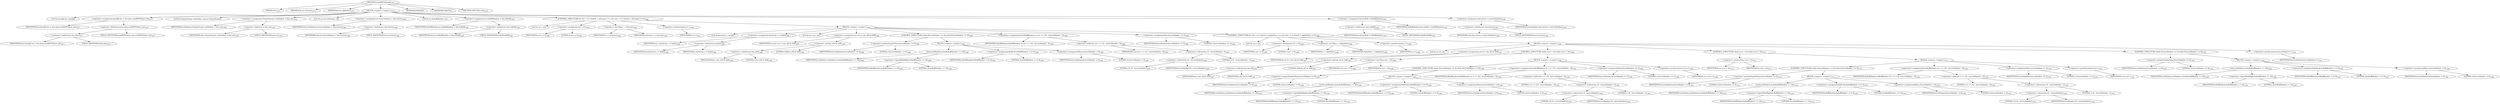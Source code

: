 digraph "sendMTFValues6" {  
"3530" [label = <(METHOD,sendMTFValues6)<SUB>1275</SUB>> ]
"170" [label = <(PARAM,this)<SUB>1275</SUB>> ]
"3531" [label = <(PARAM,final int nGroups)<SUB>1275</SUB>> ]
"3532" [label = <(PARAM,final int alphaSize)<SUB>1275</SUB>> ]
"3533" [label = <(BLOCK,&lt;empty&gt;,&lt;empty&gt;)<SUB>1276</SUB>> ]
"3534" [label = <(LOCAL,byte[][] len: byte[][])> ]
"3535" [label = <(&lt;operator&gt;.assignment,byte[][] len = this.data.sendMTFValues_len)<SUB>1277</SUB>> ]
"3536" [label = <(IDENTIFIER,len,byte[][] len = this.data.sendMTFValues_len)<SUB>1277</SUB>> ]
"3537" [label = <(&lt;operator&gt;.fieldAccess,this.data.sendMTFValues_len)<SUB>1277</SUB>> ]
"3538" [label = <(&lt;operator&gt;.fieldAccess,this.data)<SUB>1277</SUB>> ]
"169" [label = <(IDENTIFIER,this,byte[][] len = this.data.sendMTFValues_len)<SUB>1277</SUB>> ]
"3539" [label = <(FIELD_IDENTIFIER,data,data)<SUB>1277</SUB>> ]
"3540" [label = <(FIELD_IDENTIFIER,sendMTFValues_len,sendMTFValues_len)<SUB>1277</SUB>> ]
"3541" [label = <(LOCAL,OutputStream outShadow: java.io.OutputStream)> ]
"3542" [label = <(&lt;operator&gt;.assignment,OutputStream outShadow = this.out)<SUB>1278</SUB>> ]
"3543" [label = <(IDENTIFIER,outShadow,OutputStream outShadow = this.out)<SUB>1278</SUB>> ]
"3544" [label = <(&lt;operator&gt;.fieldAccess,this.out)<SUB>1278</SUB>> ]
"171" [label = <(IDENTIFIER,this,OutputStream outShadow = this.out)<SUB>1278</SUB>> ]
"3545" [label = <(FIELD_IDENTIFIER,out,out)<SUB>1278</SUB>> ]
"3546" [label = <(LOCAL,int bsLiveShadow: int)> ]
"3547" [label = <(&lt;operator&gt;.assignment,int bsLiveShadow = this.bsLive)<SUB>1280</SUB>> ]
"3548" [label = <(IDENTIFIER,bsLiveShadow,int bsLiveShadow = this.bsLive)<SUB>1280</SUB>> ]
"3549" [label = <(&lt;operator&gt;.fieldAccess,this.bsLive)<SUB>1280</SUB>> ]
"172" [label = <(IDENTIFIER,this,int bsLiveShadow = this.bsLive)<SUB>1280</SUB>> ]
"3550" [label = <(FIELD_IDENTIFIER,bsLive,bsLive)<SUB>1280</SUB>> ]
"3551" [label = <(LOCAL,int bsBuffShadow: int)> ]
"3552" [label = <(&lt;operator&gt;.assignment,int bsBuffShadow = this.bsBuff)<SUB>1281</SUB>> ]
"3553" [label = <(IDENTIFIER,bsBuffShadow,int bsBuffShadow = this.bsBuff)<SUB>1281</SUB>> ]
"3554" [label = <(&lt;operator&gt;.fieldAccess,this.bsBuff)<SUB>1281</SUB>> ]
"173" [label = <(IDENTIFIER,this,int bsBuffShadow = this.bsBuff)<SUB>1281</SUB>> ]
"3555" [label = <(FIELD_IDENTIFIER,bsBuff,bsBuff)<SUB>1281</SUB>> ]
"3556" [label = <(CONTROL_STRUCTURE,for (int t = 0; Some(t &lt; nGroups); t++),for (int t = 0; Some(t &lt; nGroups); t++))<SUB>1283</SUB>> ]
"3557" [label = <(LOCAL,int t: int)> ]
"3558" [label = <(&lt;operator&gt;.assignment,int t = 0)<SUB>1283</SUB>> ]
"3559" [label = <(IDENTIFIER,t,int t = 0)<SUB>1283</SUB>> ]
"3560" [label = <(LITERAL,0,int t = 0)<SUB>1283</SUB>> ]
"3561" [label = <(&lt;operator&gt;.lessThan,t &lt; nGroups)<SUB>1283</SUB>> ]
"3562" [label = <(IDENTIFIER,t,t &lt; nGroups)<SUB>1283</SUB>> ]
"3563" [label = <(IDENTIFIER,nGroups,t &lt; nGroups)<SUB>1283</SUB>> ]
"3564" [label = <(&lt;operator&gt;.postIncrement,t++)<SUB>1283</SUB>> ]
"3565" [label = <(IDENTIFIER,t,t++)<SUB>1283</SUB>> ]
"3566" [label = <(BLOCK,&lt;empty&gt;,&lt;empty&gt;)<SUB>1283</SUB>> ]
"3567" [label = <(LOCAL,byte[] len_t: byte[])> ]
"3568" [label = <(&lt;operator&gt;.assignment,byte[] len_t = len[t])<SUB>1284</SUB>> ]
"3569" [label = <(IDENTIFIER,len_t,byte[] len_t = len[t])<SUB>1284</SUB>> ]
"3570" [label = <(&lt;operator&gt;.indexAccess,len[t])<SUB>1284</SUB>> ]
"3571" [label = <(IDENTIFIER,len,byte[] len_t = len[t])<SUB>1284</SUB>> ]
"3572" [label = <(IDENTIFIER,t,byte[] len_t = len[t])<SUB>1284</SUB>> ]
"3573" [label = <(LOCAL,int curr: int)> ]
"3574" [label = <(&lt;operator&gt;.assignment,int curr = len_t[0] &amp; 0xff)<SUB>1285</SUB>> ]
"3575" [label = <(IDENTIFIER,curr,int curr = len_t[0] &amp; 0xff)<SUB>1285</SUB>> ]
"3576" [label = <(&lt;operator&gt;.and,len_t[0] &amp; 0xff)<SUB>1285</SUB>> ]
"3577" [label = <(&lt;operator&gt;.indexAccess,len_t[0])<SUB>1285</SUB>> ]
"3578" [label = <(IDENTIFIER,len_t,len_t[0] &amp; 0xff)<SUB>1285</SUB>> ]
"3579" [label = <(LITERAL,0,len_t[0] &amp; 0xff)<SUB>1285</SUB>> ]
"3580" [label = <(LITERAL,0xff,len_t[0] &amp; 0xff)<SUB>1285</SUB>> ]
"3581" [label = <(CONTROL_STRUCTURE,while (bsLiveShadow &gt;= 8),while (bsLiveShadow &gt;= 8))<SUB>1288</SUB>> ]
"3582" [label = <(&lt;operator&gt;.greaterEqualsThan,bsLiveShadow &gt;= 8)<SUB>1288</SUB>> ]
"3583" [label = <(IDENTIFIER,bsLiveShadow,bsLiveShadow &gt;= 8)<SUB>1288</SUB>> ]
"3584" [label = <(LITERAL,8,bsLiveShadow &gt;= 8)<SUB>1288</SUB>> ]
"3585" [label = <(BLOCK,&lt;empty&gt;,&lt;empty&gt;)<SUB>1288</SUB>> ]
"3586" [label = <(write,outShadow.write(bsBuffShadow &gt;&gt; 24))<SUB>1289</SUB>> ]
"3587" [label = <(IDENTIFIER,outShadow,outShadow.write(bsBuffShadow &gt;&gt; 24))<SUB>1289</SUB>> ]
"3588" [label = <(&lt;operator&gt;.logicalShiftRight,bsBuffShadow &gt;&gt; 24)<SUB>1289</SUB>> ]
"3589" [label = <(IDENTIFIER,bsBuffShadow,bsBuffShadow &gt;&gt; 24)<SUB>1289</SUB>> ]
"3590" [label = <(LITERAL,24,bsBuffShadow &gt;&gt; 24)<SUB>1289</SUB>> ]
"3591" [label = <(&lt;operators&gt;.assignmentShiftLeft,bsBuffShadow &lt;&lt;= 8)<SUB>1290</SUB>> ]
"3592" [label = <(IDENTIFIER,bsBuffShadow,bsBuffShadow &lt;&lt;= 8)<SUB>1290</SUB>> ]
"3593" [label = <(LITERAL,8,bsBuffShadow &lt;&lt;= 8)<SUB>1290</SUB>> ]
"3594" [label = <(&lt;operator&gt;.assignmentMinus,bsLiveShadow -= 8)<SUB>1291</SUB>> ]
"3595" [label = <(IDENTIFIER,bsLiveShadow,bsLiveShadow -= 8)<SUB>1291</SUB>> ]
"3596" [label = <(LITERAL,8,bsLiveShadow -= 8)<SUB>1291</SUB>> ]
"3597" [label = <(&lt;operators&gt;.assignmentOr,bsBuffShadow |= curr &lt;&lt; (32 - bsLiveShadow - 5))<SUB>1293</SUB>> ]
"3598" [label = <(IDENTIFIER,bsBuffShadow,bsBuffShadow |= curr &lt;&lt; (32 - bsLiveShadow - 5))<SUB>1293</SUB>> ]
"3599" [label = <(&lt;operator&gt;.shiftLeft,curr &lt;&lt; (32 - bsLiveShadow - 5))<SUB>1293</SUB>> ]
"3600" [label = <(IDENTIFIER,curr,curr &lt;&lt; (32 - bsLiveShadow - 5))<SUB>1293</SUB>> ]
"3601" [label = <(&lt;operator&gt;.subtraction,32 - bsLiveShadow - 5)<SUB>1293</SUB>> ]
"3602" [label = <(&lt;operator&gt;.subtraction,32 - bsLiveShadow)<SUB>1293</SUB>> ]
"3603" [label = <(LITERAL,32,32 - bsLiveShadow)<SUB>1293</SUB>> ]
"3604" [label = <(IDENTIFIER,bsLiveShadow,32 - bsLiveShadow)<SUB>1293</SUB>> ]
"3605" [label = <(LITERAL,5,32 - bsLiveShadow - 5)<SUB>1293</SUB>> ]
"3606" [label = <(&lt;operator&gt;.assignmentPlus,bsLiveShadow += 5)<SUB>1294</SUB>> ]
"3607" [label = <(IDENTIFIER,bsLiveShadow,bsLiveShadow += 5)<SUB>1294</SUB>> ]
"3608" [label = <(LITERAL,5,bsLiveShadow += 5)<SUB>1294</SUB>> ]
"3609" [label = <(CONTROL_STRUCTURE,for (int i = 0; Some(i &lt; alphaSize); i++),for (int i = 0; Some(i &lt; alphaSize); i++))<SUB>1296</SUB>> ]
"3610" [label = <(LOCAL,int i: int)> ]
"3611" [label = <(&lt;operator&gt;.assignment,int i = 0)<SUB>1296</SUB>> ]
"3612" [label = <(IDENTIFIER,i,int i = 0)<SUB>1296</SUB>> ]
"3613" [label = <(LITERAL,0,int i = 0)<SUB>1296</SUB>> ]
"3614" [label = <(&lt;operator&gt;.lessThan,i &lt; alphaSize)<SUB>1296</SUB>> ]
"3615" [label = <(IDENTIFIER,i,i &lt; alphaSize)<SUB>1296</SUB>> ]
"3616" [label = <(IDENTIFIER,alphaSize,i &lt; alphaSize)<SUB>1296</SUB>> ]
"3617" [label = <(&lt;operator&gt;.postIncrement,i++)<SUB>1296</SUB>> ]
"3618" [label = <(IDENTIFIER,i,i++)<SUB>1296</SUB>> ]
"3619" [label = <(BLOCK,&lt;empty&gt;,&lt;empty&gt;)<SUB>1296</SUB>> ]
"3620" [label = <(LOCAL,int lti: int)> ]
"3621" [label = <(&lt;operator&gt;.assignment,int lti = len_t[i] &amp; 0xff)<SUB>1297</SUB>> ]
"3622" [label = <(IDENTIFIER,lti,int lti = len_t[i] &amp; 0xff)<SUB>1297</SUB>> ]
"3623" [label = <(&lt;operator&gt;.and,len_t[i] &amp; 0xff)<SUB>1297</SUB>> ]
"3624" [label = <(&lt;operator&gt;.indexAccess,len_t[i])<SUB>1297</SUB>> ]
"3625" [label = <(IDENTIFIER,len_t,len_t[i] &amp; 0xff)<SUB>1297</SUB>> ]
"3626" [label = <(IDENTIFIER,i,len_t[i] &amp; 0xff)<SUB>1297</SUB>> ]
"3627" [label = <(LITERAL,0xff,len_t[i] &amp; 0xff)<SUB>1297</SUB>> ]
"3628" [label = <(CONTROL_STRUCTURE,while (curr &lt; lti),while (curr &lt; lti))<SUB>1298</SUB>> ]
"3629" [label = <(&lt;operator&gt;.lessThan,curr &lt; lti)<SUB>1298</SUB>> ]
"3630" [label = <(IDENTIFIER,curr,curr &lt; lti)<SUB>1298</SUB>> ]
"3631" [label = <(IDENTIFIER,lti,curr &lt; lti)<SUB>1298</SUB>> ]
"3632" [label = <(BLOCK,&lt;empty&gt;,&lt;empty&gt;)<SUB>1298</SUB>> ]
"3633" [label = <(CONTROL_STRUCTURE,while (bsLiveShadow &gt;= 8),while (bsLiveShadow &gt;= 8))<SUB>1300</SUB>> ]
"3634" [label = <(&lt;operator&gt;.greaterEqualsThan,bsLiveShadow &gt;= 8)<SUB>1300</SUB>> ]
"3635" [label = <(IDENTIFIER,bsLiveShadow,bsLiveShadow &gt;= 8)<SUB>1300</SUB>> ]
"3636" [label = <(LITERAL,8,bsLiveShadow &gt;= 8)<SUB>1300</SUB>> ]
"3637" [label = <(BLOCK,&lt;empty&gt;,&lt;empty&gt;)<SUB>1300</SUB>> ]
"3638" [label = <(write,outShadow.write(bsBuffShadow &gt;&gt; 24))<SUB>1301</SUB>> ]
"3639" [label = <(IDENTIFIER,outShadow,outShadow.write(bsBuffShadow &gt;&gt; 24))<SUB>1301</SUB>> ]
"3640" [label = <(&lt;operator&gt;.logicalShiftRight,bsBuffShadow &gt;&gt; 24)<SUB>1301</SUB>> ]
"3641" [label = <(IDENTIFIER,bsBuffShadow,bsBuffShadow &gt;&gt; 24)<SUB>1301</SUB>> ]
"3642" [label = <(LITERAL,24,bsBuffShadow &gt;&gt; 24)<SUB>1301</SUB>> ]
"3643" [label = <(&lt;operators&gt;.assignmentShiftLeft,bsBuffShadow &lt;&lt;= 8)<SUB>1302</SUB>> ]
"3644" [label = <(IDENTIFIER,bsBuffShadow,bsBuffShadow &lt;&lt;= 8)<SUB>1302</SUB>> ]
"3645" [label = <(LITERAL,8,bsBuffShadow &lt;&lt;= 8)<SUB>1302</SUB>> ]
"3646" [label = <(&lt;operator&gt;.assignmentMinus,bsLiveShadow -= 8)<SUB>1303</SUB>> ]
"3647" [label = <(IDENTIFIER,bsLiveShadow,bsLiveShadow -= 8)<SUB>1303</SUB>> ]
"3648" [label = <(LITERAL,8,bsLiveShadow -= 8)<SUB>1303</SUB>> ]
"3649" [label = <(&lt;operators&gt;.assignmentOr,bsBuffShadow |= 2 &lt;&lt; (32 - bsLiveShadow - 2))<SUB>1305</SUB>> ]
"3650" [label = <(IDENTIFIER,bsBuffShadow,bsBuffShadow |= 2 &lt;&lt; (32 - bsLiveShadow - 2))<SUB>1305</SUB>> ]
"3651" [label = <(&lt;operator&gt;.shiftLeft,2 &lt;&lt; (32 - bsLiveShadow - 2))<SUB>1305</SUB>> ]
"3652" [label = <(LITERAL,2,2 &lt;&lt; (32 - bsLiveShadow - 2))<SUB>1305</SUB>> ]
"3653" [label = <(&lt;operator&gt;.subtraction,32 - bsLiveShadow - 2)<SUB>1305</SUB>> ]
"3654" [label = <(&lt;operator&gt;.subtraction,32 - bsLiveShadow)<SUB>1305</SUB>> ]
"3655" [label = <(LITERAL,32,32 - bsLiveShadow)<SUB>1305</SUB>> ]
"3656" [label = <(IDENTIFIER,bsLiveShadow,32 - bsLiveShadow)<SUB>1305</SUB>> ]
"3657" [label = <(LITERAL,2,32 - bsLiveShadow - 2)<SUB>1305</SUB>> ]
"3658" [label = <(&lt;operator&gt;.assignmentPlus,bsLiveShadow += 2)<SUB>1306</SUB>> ]
"3659" [label = <(IDENTIFIER,bsLiveShadow,bsLiveShadow += 2)<SUB>1306</SUB>> ]
"3660" [label = <(LITERAL,2,bsLiveShadow += 2)<SUB>1306</SUB>> ]
"3661" [label = <(&lt;operator&gt;.postIncrement,curr++)<SUB>1308</SUB>> ]
"3662" [label = <(IDENTIFIER,curr,curr++)<SUB>1308</SUB>> ]
"3663" [label = <(CONTROL_STRUCTURE,while (curr &gt; lti),while (curr &gt; lti))<SUB>1311</SUB>> ]
"3664" [label = <(&lt;operator&gt;.greaterThan,curr &gt; lti)<SUB>1311</SUB>> ]
"3665" [label = <(IDENTIFIER,curr,curr &gt; lti)<SUB>1311</SUB>> ]
"3666" [label = <(IDENTIFIER,lti,curr &gt; lti)<SUB>1311</SUB>> ]
"3667" [label = <(BLOCK,&lt;empty&gt;,&lt;empty&gt;)<SUB>1311</SUB>> ]
"3668" [label = <(CONTROL_STRUCTURE,while (bsLiveShadow &gt;= 8),while (bsLiveShadow &gt;= 8))<SUB>1313</SUB>> ]
"3669" [label = <(&lt;operator&gt;.greaterEqualsThan,bsLiveShadow &gt;= 8)<SUB>1313</SUB>> ]
"3670" [label = <(IDENTIFIER,bsLiveShadow,bsLiveShadow &gt;= 8)<SUB>1313</SUB>> ]
"3671" [label = <(LITERAL,8,bsLiveShadow &gt;= 8)<SUB>1313</SUB>> ]
"3672" [label = <(BLOCK,&lt;empty&gt;,&lt;empty&gt;)<SUB>1313</SUB>> ]
"3673" [label = <(write,outShadow.write(bsBuffShadow &gt;&gt; 24))<SUB>1314</SUB>> ]
"3674" [label = <(IDENTIFIER,outShadow,outShadow.write(bsBuffShadow &gt;&gt; 24))<SUB>1314</SUB>> ]
"3675" [label = <(&lt;operator&gt;.logicalShiftRight,bsBuffShadow &gt;&gt; 24)<SUB>1314</SUB>> ]
"3676" [label = <(IDENTIFIER,bsBuffShadow,bsBuffShadow &gt;&gt; 24)<SUB>1314</SUB>> ]
"3677" [label = <(LITERAL,24,bsBuffShadow &gt;&gt; 24)<SUB>1314</SUB>> ]
"3678" [label = <(&lt;operators&gt;.assignmentShiftLeft,bsBuffShadow &lt;&lt;= 8)<SUB>1315</SUB>> ]
"3679" [label = <(IDENTIFIER,bsBuffShadow,bsBuffShadow &lt;&lt;= 8)<SUB>1315</SUB>> ]
"3680" [label = <(LITERAL,8,bsBuffShadow &lt;&lt;= 8)<SUB>1315</SUB>> ]
"3681" [label = <(&lt;operator&gt;.assignmentMinus,bsLiveShadow -= 8)<SUB>1316</SUB>> ]
"3682" [label = <(IDENTIFIER,bsLiveShadow,bsLiveShadow -= 8)<SUB>1316</SUB>> ]
"3683" [label = <(LITERAL,8,bsLiveShadow -= 8)<SUB>1316</SUB>> ]
"3684" [label = <(&lt;operators&gt;.assignmentOr,bsBuffShadow |= 3 &lt;&lt; (32 - bsLiveShadow - 2))<SUB>1318</SUB>> ]
"3685" [label = <(IDENTIFIER,bsBuffShadow,bsBuffShadow |= 3 &lt;&lt; (32 - bsLiveShadow - 2))<SUB>1318</SUB>> ]
"3686" [label = <(&lt;operator&gt;.shiftLeft,3 &lt;&lt; (32 - bsLiveShadow - 2))<SUB>1318</SUB>> ]
"3687" [label = <(LITERAL,3,3 &lt;&lt; (32 - bsLiveShadow - 2))<SUB>1318</SUB>> ]
"3688" [label = <(&lt;operator&gt;.subtraction,32 - bsLiveShadow - 2)<SUB>1318</SUB>> ]
"3689" [label = <(&lt;operator&gt;.subtraction,32 - bsLiveShadow)<SUB>1318</SUB>> ]
"3690" [label = <(LITERAL,32,32 - bsLiveShadow)<SUB>1318</SUB>> ]
"3691" [label = <(IDENTIFIER,bsLiveShadow,32 - bsLiveShadow)<SUB>1318</SUB>> ]
"3692" [label = <(LITERAL,2,32 - bsLiveShadow - 2)<SUB>1318</SUB>> ]
"3693" [label = <(&lt;operator&gt;.assignmentPlus,bsLiveShadow += 2)<SUB>1319</SUB>> ]
"3694" [label = <(IDENTIFIER,bsLiveShadow,bsLiveShadow += 2)<SUB>1319</SUB>> ]
"3695" [label = <(LITERAL,2,bsLiveShadow += 2)<SUB>1319</SUB>> ]
"3696" [label = <(&lt;operator&gt;.postDecrement,curr--)<SUB>1321</SUB>> ]
"3697" [label = <(IDENTIFIER,curr,curr--)<SUB>1321</SUB>> ]
"3698" [label = <(CONTROL_STRUCTURE,while (bsLiveShadow &gt;= 8),while (bsLiveShadow &gt;= 8))<SUB>1325</SUB>> ]
"3699" [label = <(&lt;operator&gt;.greaterEqualsThan,bsLiveShadow &gt;= 8)<SUB>1325</SUB>> ]
"3700" [label = <(IDENTIFIER,bsLiveShadow,bsLiveShadow &gt;= 8)<SUB>1325</SUB>> ]
"3701" [label = <(LITERAL,8,bsLiveShadow &gt;= 8)<SUB>1325</SUB>> ]
"3702" [label = <(BLOCK,&lt;empty&gt;,&lt;empty&gt;)<SUB>1325</SUB>> ]
"3703" [label = <(write,outShadow.write(bsBuffShadow &gt;&gt; 24))<SUB>1326</SUB>> ]
"3704" [label = <(IDENTIFIER,outShadow,outShadow.write(bsBuffShadow &gt;&gt; 24))<SUB>1326</SUB>> ]
"3705" [label = <(&lt;operator&gt;.logicalShiftRight,bsBuffShadow &gt;&gt; 24)<SUB>1326</SUB>> ]
"3706" [label = <(IDENTIFIER,bsBuffShadow,bsBuffShadow &gt;&gt; 24)<SUB>1326</SUB>> ]
"3707" [label = <(LITERAL,24,bsBuffShadow &gt;&gt; 24)<SUB>1326</SUB>> ]
"3708" [label = <(&lt;operators&gt;.assignmentShiftLeft,bsBuffShadow &lt;&lt;= 8)<SUB>1327</SUB>> ]
"3709" [label = <(IDENTIFIER,bsBuffShadow,bsBuffShadow &lt;&lt;= 8)<SUB>1327</SUB>> ]
"3710" [label = <(LITERAL,8,bsBuffShadow &lt;&lt;= 8)<SUB>1327</SUB>> ]
"3711" [label = <(&lt;operator&gt;.assignmentMinus,bsLiveShadow -= 8)<SUB>1328</SUB>> ]
"3712" [label = <(IDENTIFIER,bsLiveShadow,bsLiveShadow -= 8)<SUB>1328</SUB>> ]
"3713" [label = <(LITERAL,8,bsLiveShadow -= 8)<SUB>1328</SUB>> ]
"3714" [label = <(&lt;operator&gt;.postIncrement,bsLiveShadow++)<SUB>1331</SUB>> ]
"3715" [label = <(IDENTIFIER,bsLiveShadow,bsLiveShadow++)<SUB>1331</SUB>> ]
"3716" [label = <(&lt;operator&gt;.assignment,this.bsBuff = bsBuffShadow)<SUB>1335</SUB>> ]
"3717" [label = <(&lt;operator&gt;.fieldAccess,this.bsBuff)<SUB>1335</SUB>> ]
"174" [label = <(IDENTIFIER,this,this.bsBuff = bsBuffShadow)<SUB>1335</SUB>> ]
"3718" [label = <(FIELD_IDENTIFIER,bsBuff,bsBuff)<SUB>1335</SUB>> ]
"3719" [label = <(IDENTIFIER,bsBuffShadow,this.bsBuff = bsBuffShadow)<SUB>1335</SUB>> ]
"3720" [label = <(&lt;operator&gt;.assignment,this.bsLive = bsLiveShadow)<SUB>1336</SUB>> ]
"3721" [label = <(&lt;operator&gt;.fieldAccess,this.bsLive)<SUB>1336</SUB>> ]
"175" [label = <(IDENTIFIER,this,this.bsLive = bsLiveShadow)<SUB>1336</SUB>> ]
"3722" [label = <(FIELD_IDENTIFIER,bsLive,bsLive)<SUB>1336</SUB>> ]
"3723" [label = <(IDENTIFIER,bsLiveShadow,this.bsLive = bsLiveShadow)<SUB>1336</SUB>> ]
"3724" [label = <(MODIFIER,PRIVATE)> ]
"3725" [label = <(MODIFIER,VIRTUAL)> ]
"3726" [label = <(METHOD_RETURN,void)<SUB>1275</SUB>> ]
  "3530" -> "170" 
  "3530" -> "3531" 
  "3530" -> "3532" 
  "3530" -> "3533" 
  "3530" -> "3724" 
  "3530" -> "3725" 
  "3530" -> "3726" 
  "3533" -> "3534" 
  "3533" -> "3535" 
  "3533" -> "3541" 
  "3533" -> "3542" 
  "3533" -> "3546" 
  "3533" -> "3547" 
  "3533" -> "3551" 
  "3533" -> "3552" 
  "3533" -> "3556" 
  "3533" -> "3716" 
  "3533" -> "3720" 
  "3535" -> "3536" 
  "3535" -> "3537" 
  "3537" -> "3538" 
  "3537" -> "3540" 
  "3538" -> "169" 
  "3538" -> "3539" 
  "3542" -> "3543" 
  "3542" -> "3544" 
  "3544" -> "171" 
  "3544" -> "3545" 
  "3547" -> "3548" 
  "3547" -> "3549" 
  "3549" -> "172" 
  "3549" -> "3550" 
  "3552" -> "3553" 
  "3552" -> "3554" 
  "3554" -> "173" 
  "3554" -> "3555" 
  "3556" -> "3557" 
  "3556" -> "3558" 
  "3556" -> "3561" 
  "3556" -> "3564" 
  "3556" -> "3566" 
  "3558" -> "3559" 
  "3558" -> "3560" 
  "3561" -> "3562" 
  "3561" -> "3563" 
  "3564" -> "3565" 
  "3566" -> "3567" 
  "3566" -> "3568" 
  "3566" -> "3573" 
  "3566" -> "3574" 
  "3566" -> "3581" 
  "3566" -> "3597" 
  "3566" -> "3606" 
  "3566" -> "3609" 
  "3568" -> "3569" 
  "3568" -> "3570" 
  "3570" -> "3571" 
  "3570" -> "3572" 
  "3574" -> "3575" 
  "3574" -> "3576" 
  "3576" -> "3577" 
  "3576" -> "3580" 
  "3577" -> "3578" 
  "3577" -> "3579" 
  "3581" -> "3582" 
  "3581" -> "3585" 
  "3582" -> "3583" 
  "3582" -> "3584" 
  "3585" -> "3586" 
  "3585" -> "3591" 
  "3585" -> "3594" 
  "3586" -> "3587" 
  "3586" -> "3588" 
  "3588" -> "3589" 
  "3588" -> "3590" 
  "3591" -> "3592" 
  "3591" -> "3593" 
  "3594" -> "3595" 
  "3594" -> "3596" 
  "3597" -> "3598" 
  "3597" -> "3599" 
  "3599" -> "3600" 
  "3599" -> "3601" 
  "3601" -> "3602" 
  "3601" -> "3605" 
  "3602" -> "3603" 
  "3602" -> "3604" 
  "3606" -> "3607" 
  "3606" -> "3608" 
  "3609" -> "3610" 
  "3609" -> "3611" 
  "3609" -> "3614" 
  "3609" -> "3617" 
  "3609" -> "3619" 
  "3611" -> "3612" 
  "3611" -> "3613" 
  "3614" -> "3615" 
  "3614" -> "3616" 
  "3617" -> "3618" 
  "3619" -> "3620" 
  "3619" -> "3621" 
  "3619" -> "3628" 
  "3619" -> "3663" 
  "3619" -> "3698" 
  "3619" -> "3714" 
  "3621" -> "3622" 
  "3621" -> "3623" 
  "3623" -> "3624" 
  "3623" -> "3627" 
  "3624" -> "3625" 
  "3624" -> "3626" 
  "3628" -> "3629" 
  "3628" -> "3632" 
  "3629" -> "3630" 
  "3629" -> "3631" 
  "3632" -> "3633" 
  "3632" -> "3649" 
  "3632" -> "3658" 
  "3632" -> "3661" 
  "3633" -> "3634" 
  "3633" -> "3637" 
  "3634" -> "3635" 
  "3634" -> "3636" 
  "3637" -> "3638" 
  "3637" -> "3643" 
  "3637" -> "3646" 
  "3638" -> "3639" 
  "3638" -> "3640" 
  "3640" -> "3641" 
  "3640" -> "3642" 
  "3643" -> "3644" 
  "3643" -> "3645" 
  "3646" -> "3647" 
  "3646" -> "3648" 
  "3649" -> "3650" 
  "3649" -> "3651" 
  "3651" -> "3652" 
  "3651" -> "3653" 
  "3653" -> "3654" 
  "3653" -> "3657" 
  "3654" -> "3655" 
  "3654" -> "3656" 
  "3658" -> "3659" 
  "3658" -> "3660" 
  "3661" -> "3662" 
  "3663" -> "3664" 
  "3663" -> "3667" 
  "3664" -> "3665" 
  "3664" -> "3666" 
  "3667" -> "3668" 
  "3667" -> "3684" 
  "3667" -> "3693" 
  "3667" -> "3696" 
  "3668" -> "3669" 
  "3668" -> "3672" 
  "3669" -> "3670" 
  "3669" -> "3671" 
  "3672" -> "3673" 
  "3672" -> "3678" 
  "3672" -> "3681" 
  "3673" -> "3674" 
  "3673" -> "3675" 
  "3675" -> "3676" 
  "3675" -> "3677" 
  "3678" -> "3679" 
  "3678" -> "3680" 
  "3681" -> "3682" 
  "3681" -> "3683" 
  "3684" -> "3685" 
  "3684" -> "3686" 
  "3686" -> "3687" 
  "3686" -> "3688" 
  "3688" -> "3689" 
  "3688" -> "3692" 
  "3689" -> "3690" 
  "3689" -> "3691" 
  "3693" -> "3694" 
  "3693" -> "3695" 
  "3696" -> "3697" 
  "3698" -> "3699" 
  "3698" -> "3702" 
  "3699" -> "3700" 
  "3699" -> "3701" 
  "3702" -> "3703" 
  "3702" -> "3708" 
  "3702" -> "3711" 
  "3703" -> "3704" 
  "3703" -> "3705" 
  "3705" -> "3706" 
  "3705" -> "3707" 
  "3708" -> "3709" 
  "3708" -> "3710" 
  "3711" -> "3712" 
  "3711" -> "3713" 
  "3714" -> "3715" 
  "3716" -> "3717" 
  "3716" -> "3719" 
  "3717" -> "174" 
  "3717" -> "3718" 
  "3720" -> "3721" 
  "3720" -> "3723" 
  "3721" -> "175" 
  "3721" -> "3722" 
}
